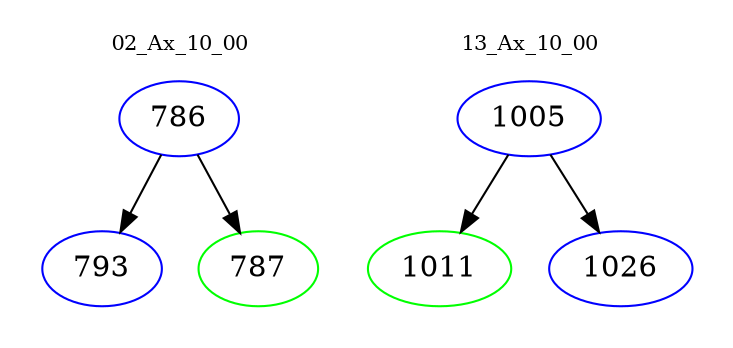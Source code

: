 digraph{
subgraph cluster_0 {
color = white
label = "02_Ax_10_00";
fontsize=10;
T0_786 [label="786", color="blue"]
T0_786 -> T0_793 [color="black"]
T0_793 [label="793", color="blue"]
T0_786 -> T0_787 [color="black"]
T0_787 [label="787", color="green"]
}
subgraph cluster_1 {
color = white
label = "13_Ax_10_00";
fontsize=10;
T1_1005 [label="1005", color="blue"]
T1_1005 -> T1_1011 [color="black"]
T1_1011 [label="1011", color="green"]
T1_1005 -> T1_1026 [color="black"]
T1_1026 [label="1026", color="blue"]
}
}
